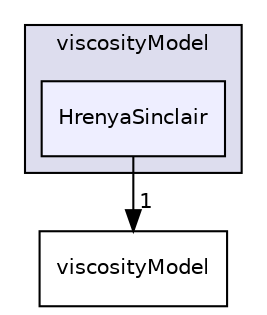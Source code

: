 digraph "HrenyaSinclair" {
  bgcolor=transparent;
  compound=true
  node [ fontsize="10", fontname="Helvetica"];
  edge [ labelfontsize="10", labelfontname="Helvetica"];
  subgraph clusterdir_01e7462b89742fa6adc149c5efeaeeaf {
    graph [ bgcolor="#ddddee", pencolor="black", label="viscosityModel" fontname="Helvetica", fontsize="10", URL="dir_01e7462b89742fa6adc149c5efeaeeaf.html"]
  dir_5bc8688b8b4550d1b34a998b7d8e46ac [shape=box, label="HrenyaSinclair", style="filled", fillcolor="#eeeeff", pencolor="black", URL="dir_5bc8688b8b4550d1b34a998b7d8e46ac.html"];
  }
  dir_37c0fc02583019b5ef03f0175efaf51c [shape=box label="viscosityModel" URL="dir_37c0fc02583019b5ef03f0175efaf51c.html"];
  dir_5bc8688b8b4550d1b34a998b7d8e46ac->dir_37c0fc02583019b5ef03f0175efaf51c [headlabel="1", labeldistance=1.5 headhref="dir_000105_000153.html"];
}
